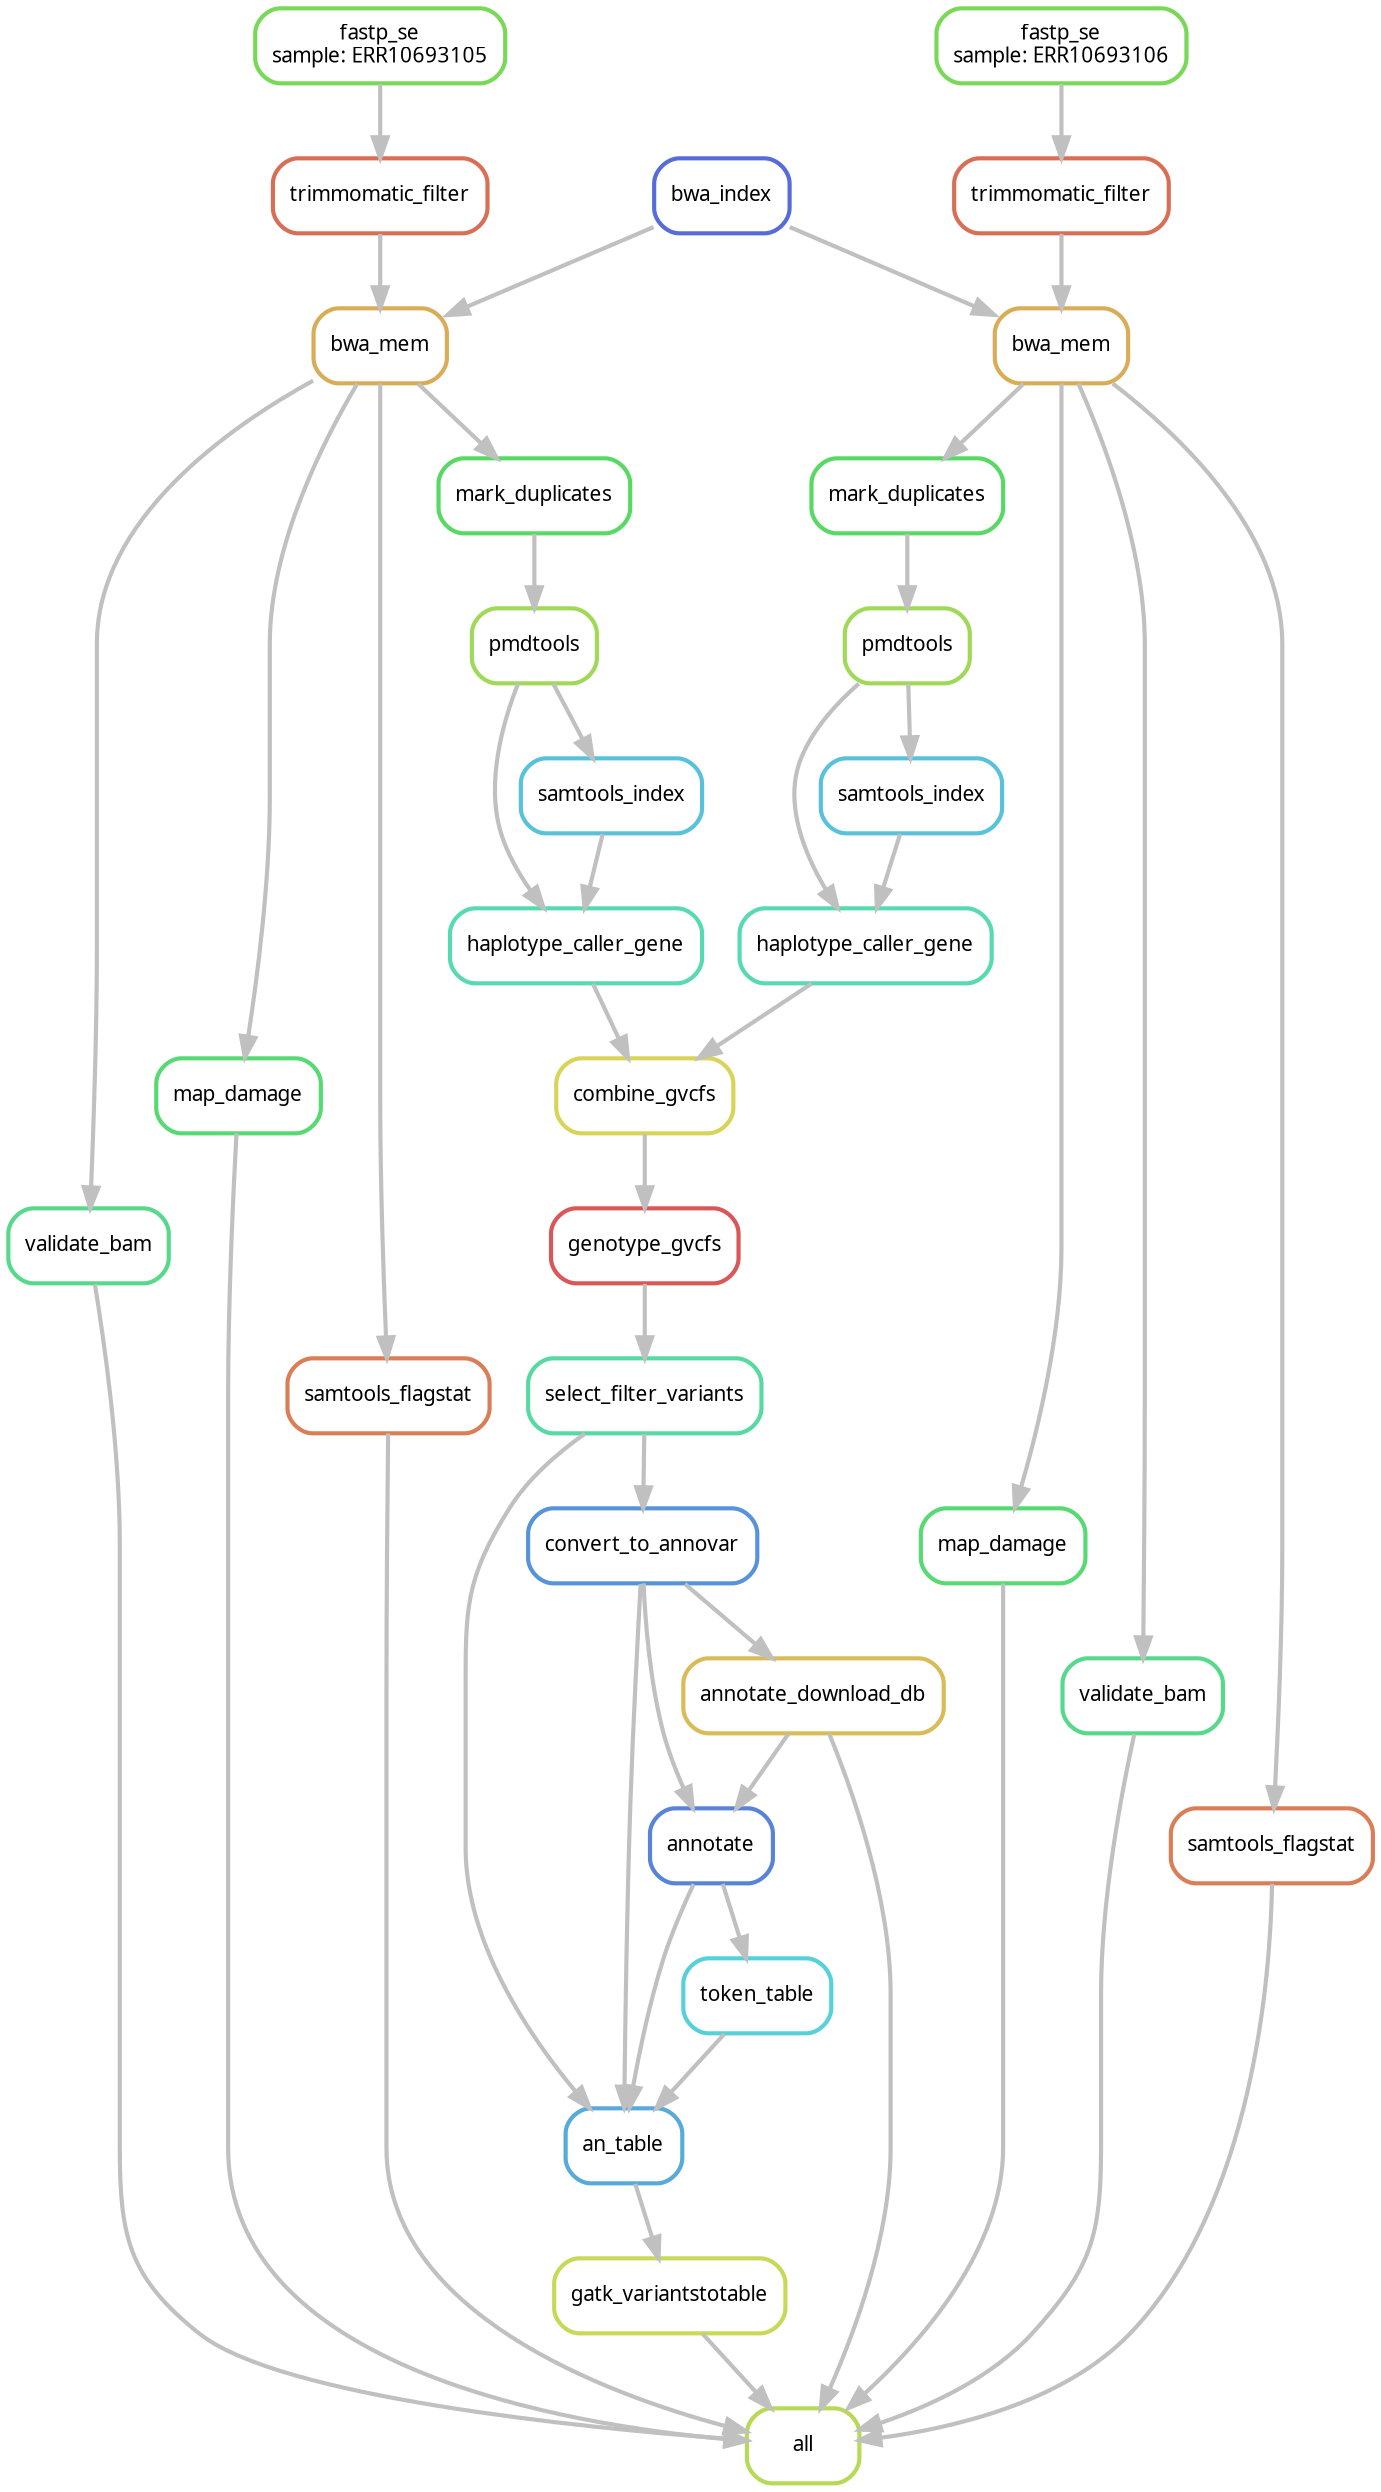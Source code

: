 digraph snakemake_dag {
    graph[bgcolor=white, margin=0];
    node[shape=box, style=rounded, fontname=sans,                 fontsize=10, penwidth=2];
    edge[penwidth=2, color=grey];
	0[label = "all", color = "0.21 0.6 0.85", style="rounded"];
	1[label = "gatk_variantstotable", color = "0.19 0.6 0.85", style="rounded"];
	2[label = "an_table", color = "0.56 0.6 0.85", style="rounded"];
	3[label = "convert_to_annovar", color = "0.59 0.6 0.85", style="rounded"];
	4[label = "select_filter_variants", color = "0.43 0.6 0.85", style="rounded"];
	5[label = "genotype_gvcfs", color = "0.00 0.6 0.85", style="rounded"];
	6[label = "combine_gvcfs", color = "0.16 0.6 0.85", style="rounded"];
	7[label = "haplotype_caller_gene", color = "0.45 0.6 0.85", style="rounded"];
	8[label = "pmdtools", color = "0.24 0.6 0.85", style="rounded"];
	9[label = "mark_duplicates", color = "0.35 0.6 0.85", style="rounded"];
	10[label = "bwa_mem", color = "0.11 0.6 0.85", style="rounded"];
	11[label = "trimmomatic_filter", color = "0.03 0.6 0.85", style="rounded"];
	12[label = "fastp_se\nsample: ERR10693105", color = "0.29 0.6 0.85", style="rounded"];
	13[label = "bwa_index", color = "0.64 0.6 0.85", style="rounded"];
	14[label = "samtools_index", color = "0.53 0.6 0.85", style="rounded"];
	15[label = "haplotype_caller_gene", color = "0.45 0.6 0.85", style="rounded"];
	16[label = "pmdtools", color = "0.24 0.6 0.85", style="rounded"];
	17[label = "mark_duplicates", color = "0.35 0.6 0.85", style="rounded"];
	18[label = "bwa_mem", color = "0.11 0.6 0.85", style="rounded"];
	19[label = "trimmomatic_filter", color = "0.03 0.6 0.85", style="rounded"];
	20[label = "fastp_se\nsample: ERR10693106", color = "0.29 0.6 0.85", style="rounded"];
	21[label = "samtools_index", color = "0.53 0.6 0.85", style="rounded"];
	22[label = "annotate", color = "0.61 0.6 0.85", style="rounded"];
	23[label = "annotate_download_db", color = "0.13 0.6 0.85", style="rounded"];
	24[label = "token_table", color = "0.51 0.6 0.85", style="rounded"];
	25[label = "map_damage", color = "0.37 0.6 0.85", style="rounded"];
	26[label = "map_damage", color = "0.37 0.6 0.85", style="rounded"];
	27[label = "validate_bam", color = "0.40 0.6 0.85", style="rounded"];
	28[label = "validate_bam", color = "0.40 0.6 0.85", style="rounded"];
	29[label = "samtools_flagstat", color = "0.05 0.6 0.85", style="rounded"];
	30[label = "samtools_flagstat", color = "0.05 0.6 0.85", style="rounded"];
	1 -> 0
	25 -> 0
	26 -> 0
	23 -> 0
	27 -> 0
	28 -> 0
	29 -> 0
	30 -> 0
	2 -> 1
	3 -> 2
	22 -> 2
	24 -> 2
	4 -> 2
	4 -> 3
	5 -> 4
	6 -> 5
	7 -> 6
	15 -> 6
	8 -> 7
	14 -> 7
	9 -> 8
	10 -> 9
	11 -> 10
	13 -> 10
	12 -> 11
	8 -> 14
	16 -> 15
	21 -> 15
	17 -> 16
	18 -> 17
	19 -> 18
	13 -> 18
	20 -> 19
	16 -> 21
	3 -> 22
	23 -> 22
	3 -> 23
	22 -> 24
	10 -> 25
	18 -> 26
	10 -> 27
	18 -> 28
	10 -> 29
	18 -> 30
}            
